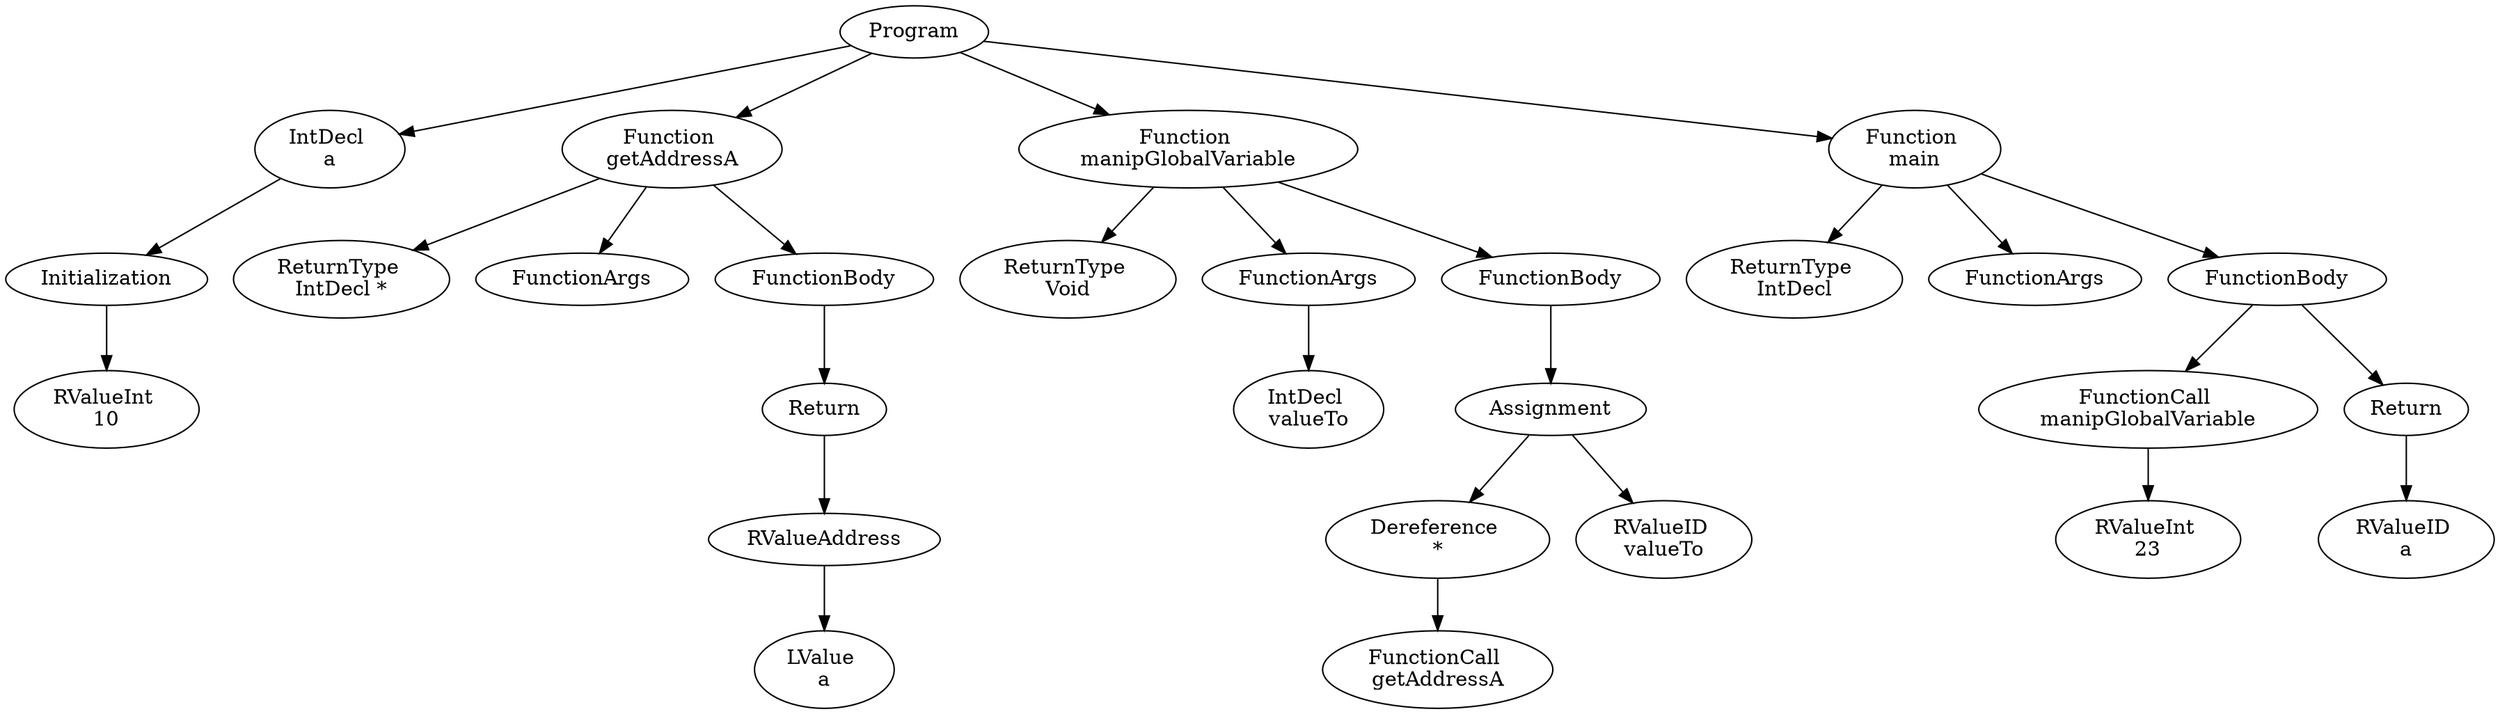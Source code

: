 digraph AST {
4 [label="Program"];
5 [label="IntDecl \na"];
6 [label="Initialization"];
7 [label="RValueInt \n10"];
6 -> 7;
5 -> 6;
8 [label="Function \ngetAddressA"];
9 [label="ReturnType \nIntDecl *"];
10 [label="FunctionArgs"];
11 [label="FunctionBody"];
12 [label="Return"];
13 [label="RValueAddress"];
14 [label="LValue \na"];
13 -> 14;
12 -> 13;
11 -> 12;
8 -> 9;
8 -> 10;
8 -> 11;
15 [label="Function \nmanipGlobalVariable"];
16 [label="ReturnType \nVoid"];
17 [label="FunctionArgs"];
18 [label="IntDecl \nvalueTo"];
17 -> 18;
19 [label="FunctionBody"];
20 [label="Assignment"];
21 [label="Dereference \n*"];
22 [label="FunctionCall \ngetAddressA"];
21 -> 22;
23 [label="RValueID \nvalueTo"];
20 -> 21;
20 -> 23;
19 -> 20;
15 -> 16;
15 -> 17;
15 -> 19;
24 [label="Function \nmain"];
25 [label="ReturnType \nIntDecl"];
26 [label="FunctionArgs"];
27 [label="FunctionBody"];
28 [label="FunctionCall \nmanipGlobalVariable"];
29 [label="RValueInt \n23"];
28 -> 29;
30 [label="Return"];
31 [label="RValueID \na"];
30 -> 31;
27 -> 28;
27 -> 30;
24 -> 25;
24 -> 26;
24 -> 27;
4 -> 5;
4 -> 8;
4 -> 15;
4 -> 24;
}